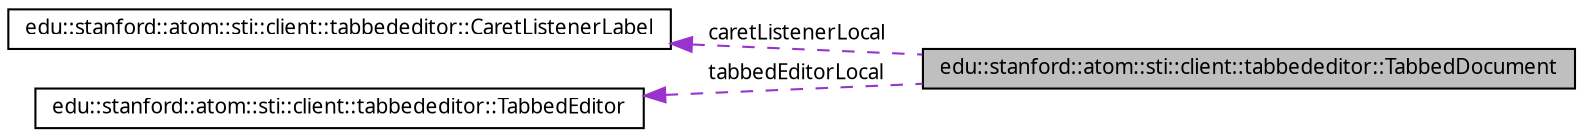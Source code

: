 digraph G
{
  edge [fontname="FreeSans.ttf",fontsize=10,labelfontname="FreeSans.ttf",labelfontsize=10];
  node [fontname="FreeSans.ttf",fontsize=10,shape=record];
  rankdir=LR;
  Node1 [label="edu::stanford::atom::sti::client::tabbededitor::TabbedDocument",height=0.2,width=0.4,color="black", fillcolor="grey75", style="filled" fontcolor="black"];
  Node2 -> Node1 [dir=back,color="darkorchid3",fontsize=10,style="dashed",label="caretListenerLocal",fontname="FreeSans.ttf"];
  Node2 [label="edu::stanford::atom::sti::client::tabbededitor::CaretListenerLabel",height=0.2,width=0.4,color="black", fillcolor="white", style="filled",URL="$classedu_1_1stanford_1_1atom_1_1sti_1_1client_1_1tabbededitor_1_1CaretListenerLabel.html"];
  Node3 -> Node1 [dir=back,color="darkorchid3",fontsize=10,style="dashed",label="tabbedEditorLocal",fontname="FreeSans.ttf"];
  Node3 [label="edu::stanford::atom::sti::client::tabbededitor::TabbedEditor",height=0.2,width=0.4,color="black", fillcolor="white", style="filled",URL="$classedu_1_1stanford_1_1atom_1_1sti_1_1client_1_1tabbededitor_1_1TabbedEditor.html"];
}
